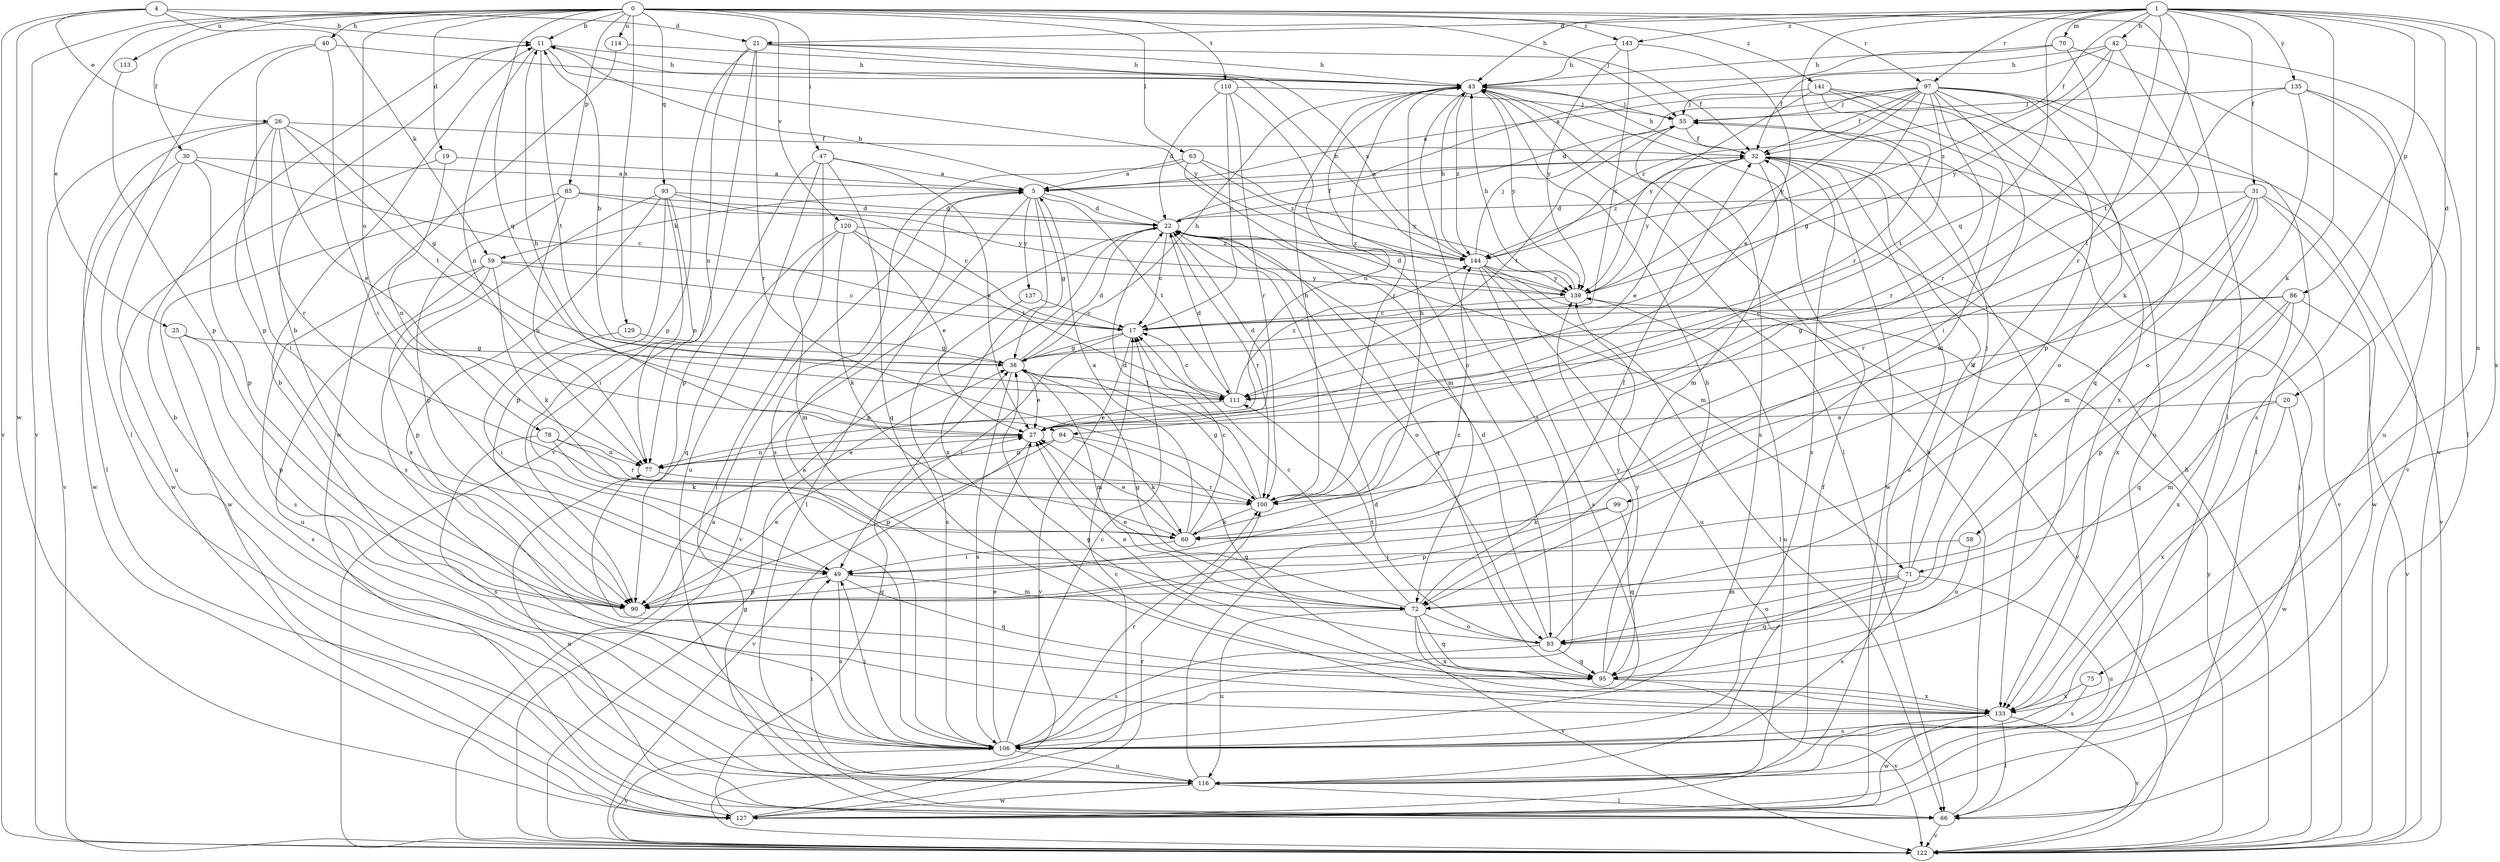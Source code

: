 strict digraph  {
0;
1;
4;
5;
11;
17;
19;
20;
21;
22;
25;
26;
27;
30;
31;
32;
38;
40;
42;
43;
47;
49;
55;
58;
59;
60;
63;
66;
70;
71;
72;
75;
77;
78;
83;
85;
86;
90;
93;
94;
95;
97;
99;
100;
106;
110;
111;
113;
114;
116;
120;
122;
127;
129;
133;
135;
137;
139;
141;
143;
144;
0 -> 11  [label=b];
0 -> 19  [label=d];
0 -> 25  [label=e];
0 -> 30  [label=f];
0 -> 40  [label=h];
0 -> 47  [label=i];
0 -> 55  [label=j];
0 -> 63  [label=l];
0 -> 66  [label=l];
0 -> 78  [label=o];
0 -> 85  [label=p];
0 -> 93  [label=q];
0 -> 94  [label=q];
0 -> 97  [label=r];
0 -> 110  [label=t];
0 -> 113  [label=u];
0 -> 114  [label=u];
0 -> 120  [label=v];
0 -> 122  [label=v];
0 -> 129  [label=x];
0 -> 141  [label=z];
0 -> 143  [label=z];
1 -> 20  [label=d];
1 -> 21  [label=d];
1 -> 31  [label=f];
1 -> 32  [label=f];
1 -> 42  [label=h];
1 -> 43  [label=h];
1 -> 58  [label=k];
1 -> 70  [label=m];
1 -> 75  [label=n];
1 -> 86  [label=p];
1 -> 94  [label=q];
1 -> 97  [label=r];
1 -> 99  [label=r];
1 -> 100  [label=r];
1 -> 111  [label=t];
1 -> 133  [label=x];
1 -> 135  [label=y];
1 -> 143  [label=z];
4 -> 11  [label=b];
4 -> 21  [label=d];
4 -> 26  [label=e];
4 -> 59  [label=k];
4 -> 122  [label=v];
4 -> 127  [label=w];
5 -> 22  [label=d];
5 -> 38  [label=g];
5 -> 59  [label=k];
5 -> 66  [label=l];
5 -> 111  [label=t];
5 -> 133  [label=x];
5 -> 137  [label=y];
11 -> 43  [label=h];
11 -> 77  [label=n];
11 -> 111  [label=t];
11 -> 139  [label=y];
17 -> 38  [label=g];
17 -> 49  [label=i];
17 -> 122  [label=v];
19 -> 5  [label=a];
19 -> 77  [label=n];
19 -> 127  [label=w];
20 -> 27  [label=e];
20 -> 71  [label=m];
20 -> 127  [label=w];
20 -> 133  [label=x];
21 -> 32  [label=f];
21 -> 43  [label=h];
21 -> 77  [label=n];
21 -> 90  [label=p];
21 -> 100  [label=r];
21 -> 122  [label=v];
21 -> 144  [label=z];
22 -> 11  [label=b];
22 -> 17  [label=c];
22 -> 32  [label=f];
22 -> 71  [label=m];
22 -> 83  [label=o];
22 -> 90  [label=p];
22 -> 95  [label=q];
22 -> 100  [label=r];
22 -> 122  [label=v];
22 -> 144  [label=z];
25 -> 38  [label=g];
25 -> 90  [label=p];
25 -> 106  [label=s];
26 -> 27  [label=e];
26 -> 32  [label=f];
26 -> 38  [label=g];
26 -> 49  [label=i];
26 -> 66  [label=l];
26 -> 100  [label=r];
26 -> 111  [label=t];
26 -> 122  [label=v];
27 -> 11  [label=b];
27 -> 22  [label=d];
27 -> 77  [label=n];
27 -> 122  [label=v];
30 -> 5  [label=a];
30 -> 17  [label=c];
30 -> 90  [label=p];
30 -> 116  [label=u];
30 -> 127  [label=w];
31 -> 22  [label=d];
31 -> 60  [label=k];
31 -> 72  [label=m];
31 -> 100  [label=r];
31 -> 122  [label=v];
31 -> 127  [label=w];
31 -> 133  [label=x];
32 -> 5  [label=a];
32 -> 27  [label=e];
32 -> 43  [label=h];
32 -> 72  [label=m];
32 -> 106  [label=s];
32 -> 116  [label=u];
32 -> 122  [label=v];
32 -> 127  [label=w];
32 -> 133  [label=x];
32 -> 139  [label=y];
32 -> 144  [label=z];
38 -> 11  [label=b];
38 -> 22  [label=d];
38 -> 27  [label=e];
38 -> 43  [label=h];
38 -> 72  [label=m];
38 -> 106  [label=s];
38 -> 111  [label=t];
40 -> 43  [label=h];
40 -> 49  [label=i];
40 -> 66  [label=l];
40 -> 90  [label=p];
42 -> 32  [label=f];
42 -> 43  [label=h];
42 -> 60  [label=k];
42 -> 66  [label=l];
42 -> 139  [label=y];
42 -> 144  [label=z];
43 -> 55  [label=j];
43 -> 66  [label=l];
43 -> 77  [label=n];
43 -> 100  [label=r];
43 -> 106  [label=s];
43 -> 139  [label=y];
43 -> 144  [label=z];
47 -> 5  [label=a];
47 -> 27  [label=e];
47 -> 66  [label=l];
47 -> 90  [label=p];
47 -> 95  [label=q];
47 -> 116  [label=u];
49 -> 72  [label=m];
49 -> 90  [label=p];
49 -> 95  [label=q];
49 -> 106  [label=s];
55 -> 32  [label=f];
55 -> 106  [label=s];
55 -> 111  [label=t];
58 -> 49  [label=i];
58 -> 83  [label=o];
59 -> 17  [label=c];
59 -> 60  [label=k];
59 -> 90  [label=p];
59 -> 106  [label=s];
59 -> 116  [label=u];
59 -> 139  [label=y];
60 -> 5  [label=a];
60 -> 17  [label=c];
60 -> 27  [label=e];
60 -> 43  [label=h];
60 -> 49  [label=i];
63 -> 5  [label=a];
63 -> 72  [label=m];
63 -> 106  [label=s];
63 -> 139  [label=y];
63 -> 144  [label=z];
66 -> 43  [label=h];
66 -> 77  [label=n];
66 -> 122  [label=v];
70 -> 5  [label=a];
70 -> 43  [label=h];
70 -> 100  [label=r];
70 -> 122  [label=v];
71 -> 32  [label=f];
71 -> 55  [label=j];
71 -> 72  [label=m];
71 -> 83  [label=o];
71 -> 95  [label=q];
71 -> 106  [label=s];
71 -> 116  [label=u];
72 -> 17  [label=c];
72 -> 27  [label=e];
72 -> 32  [label=f];
72 -> 38  [label=g];
72 -> 83  [label=o];
72 -> 95  [label=q];
72 -> 116  [label=u];
72 -> 122  [label=v];
72 -> 133  [label=x];
75 -> 106  [label=s];
75 -> 133  [label=x];
77 -> 27  [label=e];
77 -> 100  [label=r];
78 -> 60  [label=k];
78 -> 77  [label=n];
78 -> 100  [label=r];
78 -> 106  [label=s];
83 -> 22  [label=d];
83 -> 27  [label=e];
83 -> 95  [label=q];
83 -> 106  [label=s];
83 -> 111  [label=t];
83 -> 139  [label=y];
85 -> 17  [label=c];
85 -> 22  [label=d];
85 -> 77  [label=n];
85 -> 90  [label=p];
85 -> 127  [label=w];
86 -> 17  [label=c];
86 -> 38  [label=g];
86 -> 90  [label=p];
86 -> 95  [label=q];
86 -> 122  [label=v];
86 -> 133  [label=x];
90 -> 11  [label=b];
90 -> 27  [label=e];
90 -> 144  [label=z];
93 -> 22  [label=d];
93 -> 49  [label=i];
93 -> 77  [label=n];
93 -> 90  [label=p];
93 -> 106  [label=s];
93 -> 133  [label=x];
93 -> 139  [label=y];
94 -> 60  [label=k];
94 -> 77  [label=n];
94 -> 90  [label=p];
94 -> 95  [label=q];
95 -> 43  [label=h];
95 -> 122  [label=v];
95 -> 133  [label=x];
95 -> 139  [label=y];
97 -> 5  [label=a];
97 -> 22  [label=d];
97 -> 32  [label=f];
97 -> 38  [label=g];
97 -> 49  [label=i];
97 -> 55  [label=j];
97 -> 66  [label=l];
97 -> 83  [label=o];
97 -> 90  [label=p];
97 -> 95  [label=q];
97 -> 100  [label=r];
97 -> 111  [label=t];
97 -> 139  [label=y];
97 -> 144  [label=z];
99 -> 60  [label=k];
99 -> 90  [label=p];
99 -> 95  [label=q];
100 -> 22  [label=d];
100 -> 38  [label=g];
100 -> 43  [label=h];
100 -> 60  [label=k];
106 -> 5  [label=a];
106 -> 17  [label=c];
106 -> 27  [label=e];
106 -> 49  [label=i];
106 -> 100  [label=r];
106 -> 116  [label=u];
106 -> 122  [label=v];
110 -> 17  [label=c];
110 -> 22  [label=d];
110 -> 55  [label=j];
110 -> 83  [label=o];
110 -> 100  [label=r];
111 -> 17  [label=c];
111 -> 22  [label=d];
111 -> 27  [label=e];
111 -> 144  [label=z];
113 -> 90  [label=p];
114 -> 43  [label=h];
114 -> 127  [label=w];
116 -> 11  [label=b];
116 -> 22  [label=d];
116 -> 49  [label=i];
116 -> 66  [label=l];
116 -> 127  [label=w];
120 -> 27  [label=e];
120 -> 60  [label=k];
120 -> 72  [label=m];
120 -> 95  [label=q];
120 -> 111  [label=t];
120 -> 144  [label=z];
122 -> 5  [label=a];
122 -> 38  [label=g];
122 -> 43  [label=h];
122 -> 55  [label=j];
122 -> 139  [label=y];
127 -> 17  [label=c];
127 -> 32  [label=f];
127 -> 38  [label=g];
127 -> 100  [label=r];
129 -> 38  [label=g];
129 -> 49  [label=i];
133 -> 11  [label=b];
133 -> 38  [label=g];
133 -> 66  [label=l];
133 -> 106  [label=s];
133 -> 122  [label=v];
133 -> 127  [label=w];
135 -> 55  [label=j];
135 -> 83  [label=o];
135 -> 106  [label=s];
135 -> 111  [label=t];
135 -> 116  [label=u];
137 -> 17  [label=c];
137 -> 106  [label=s];
139 -> 17  [label=c];
139 -> 22  [label=d];
139 -> 43  [label=h];
139 -> 116  [label=u];
141 -> 55  [label=j];
141 -> 72  [label=m];
141 -> 116  [label=u];
141 -> 122  [label=v];
141 -> 133  [label=x];
141 -> 139  [label=y];
143 -> 17  [label=c];
143 -> 27  [label=e];
143 -> 43  [label=h];
143 -> 139  [label=y];
144 -> 11  [label=b];
144 -> 43  [label=h];
144 -> 55  [label=j];
144 -> 66  [label=l];
144 -> 106  [label=s];
144 -> 116  [label=u];
144 -> 122  [label=v];
144 -> 139  [label=y];
}
